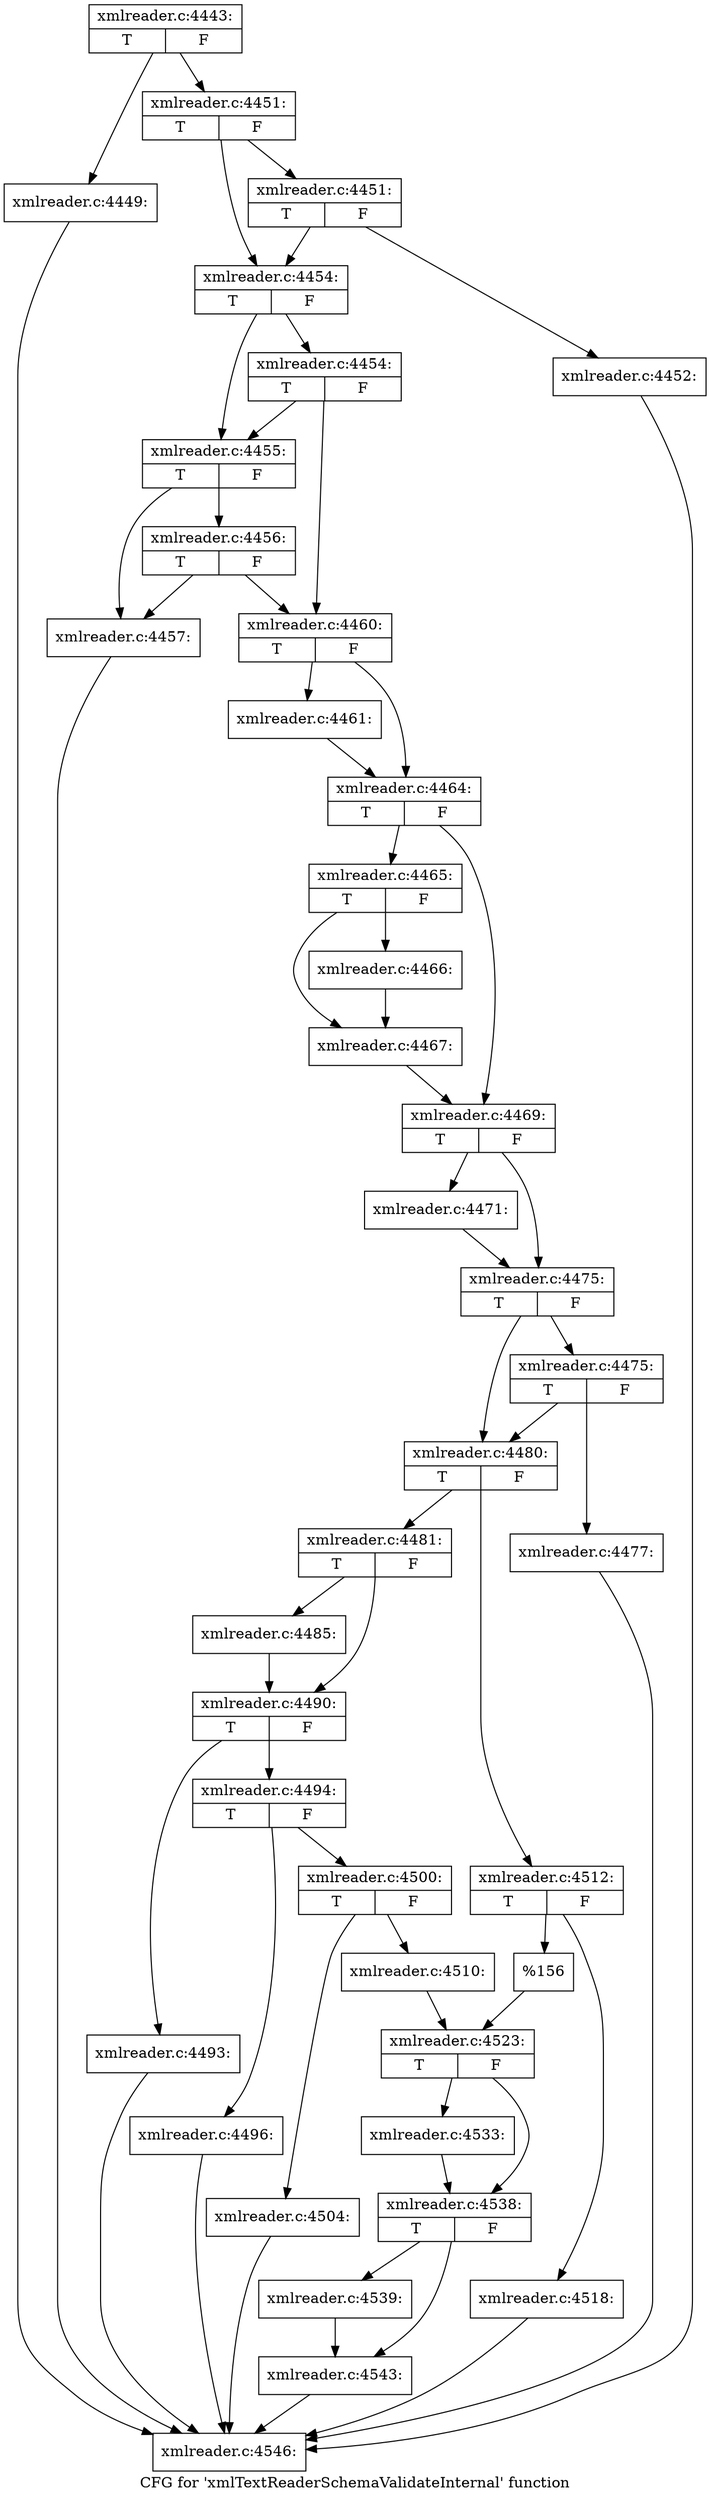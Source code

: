 digraph "CFG for 'xmlTextReaderSchemaValidateInternal' function" {
	label="CFG for 'xmlTextReaderSchemaValidateInternal' function";

	Node0x4a28840 [shape=record,label="{xmlreader.c:4443:|{<s0>T|<s1>F}}"];
	Node0x4a28840 -> Node0x4a31240;
	Node0x4a28840 -> Node0x4a31290;
	Node0x4a31240 [shape=record,label="{xmlreader.c:4449:}"];
	Node0x4a31240 -> Node0x4a30340;
	Node0x4a31290 [shape=record,label="{xmlreader.c:4451:|{<s0>T|<s1>F}}"];
	Node0x4a31290 -> Node0x4a317f0;
	Node0x4a31290 -> Node0x4a317a0;
	Node0x4a317f0 [shape=record,label="{xmlreader.c:4451:|{<s0>T|<s1>F}}"];
	Node0x4a317f0 -> Node0x4a31750;
	Node0x4a317f0 -> Node0x4a317a0;
	Node0x4a31750 [shape=record,label="{xmlreader.c:4452:}"];
	Node0x4a31750 -> Node0x4a30340;
	Node0x4a317a0 [shape=record,label="{xmlreader.c:4454:|{<s0>T|<s1>F}}"];
	Node0x4a317a0 -> Node0x4a31fb0;
	Node0x4a317a0 -> Node0x4a32030;
	Node0x4a32030 [shape=record,label="{xmlreader.c:4454:|{<s0>T|<s1>F}}"];
	Node0x4a32030 -> Node0x4a31fb0;
	Node0x4a32030 -> Node0x4a31f60;
	Node0x4a31fb0 [shape=record,label="{xmlreader.c:4455:|{<s0>T|<s1>F}}"];
	Node0x4a31fb0 -> Node0x4a31f10;
	Node0x4a31fb0 -> Node0x4a32540;
	Node0x4a32540 [shape=record,label="{xmlreader.c:4456:|{<s0>T|<s1>F}}"];
	Node0x4a32540 -> Node0x4a31f10;
	Node0x4a32540 -> Node0x4a31f60;
	Node0x4a31f10 [shape=record,label="{xmlreader.c:4457:}"];
	Node0x4a31f10 -> Node0x4a30340;
	Node0x4a31f60 [shape=record,label="{xmlreader.c:4460:|{<s0>T|<s1>F}}"];
	Node0x4a31f60 -> Node0x4a32e30;
	Node0x4a31f60 -> Node0x4a32e80;
	Node0x4a32e30 [shape=record,label="{xmlreader.c:4461:}"];
	Node0x4a32e30 -> Node0x4a32e80;
	Node0x4a32e80 [shape=record,label="{xmlreader.c:4464:|{<s0>T|<s1>F}}"];
	Node0x4a32e80 -> Node0x4a338c0;
	Node0x4a32e80 -> Node0x4a33910;
	Node0x4a338c0 [shape=record,label="{xmlreader.c:4465:|{<s0>T|<s1>F}}"];
	Node0x4a338c0 -> Node0x4a33e50;
	Node0x4a338c0 -> Node0x4a33e00;
	Node0x4a33e00 [shape=record,label="{xmlreader.c:4466:}"];
	Node0x4a33e00 -> Node0x4a33e50;
	Node0x4a33e50 [shape=record,label="{xmlreader.c:4467:}"];
	Node0x4a33e50 -> Node0x4a33910;
	Node0x4a33910 [shape=record,label="{xmlreader.c:4469:|{<s0>T|<s1>F}}"];
	Node0x4a33910 -> Node0x4a34a30;
	Node0x4a33910 -> Node0x4a34a80;
	Node0x4a34a30 [shape=record,label="{xmlreader.c:4471:}"];
	Node0x4a34a30 -> Node0x4a34a80;
	Node0x4a34a80 [shape=record,label="{xmlreader.c:4475:|{<s0>T|<s1>F}}"];
	Node0x4a34a80 -> Node0x4a35560;
	Node0x4a34a80 -> Node0x4a35510;
	Node0x4a35560 [shape=record,label="{xmlreader.c:4475:|{<s0>T|<s1>F}}"];
	Node0x4a35560 -> Node0x4a354c0;
	Node0x4a35560 -> Node0x4a35510;
	Node0x4a354c0 [shape=record,label="{xmlreader.c:4477:}"];
	Node0x4a354c0 -> Node0x4a30340;
	Node0x4a35510 [shape=record,label="{xmlreader.c:4480:|{<s0>T|<s1>F}}"];
	Node0x4a35510 -> Node0x4a35d20;
	Node0x4a35510 -> Node0x4a35dc0;
	Node0x4a35d20 [shape=record,label="{xmlreader.c:4481:|{<s0>T|<s1>F}}"];
	Node0x4a35d20 -> Node0x4a37710;
	Node0x4a35d20 -> Node0x4a37aa0;
	Node0x4a37710 [shape=record,label="{xmlreader.c:4485:}"];
	Node0x4a37710 -> Node0x4a37aa0;
	Node0x4a37aa0 [shape=record,label="{xmlreader.c:4490:|{<s0>T|<s1>F}}"];
	Node0x4a37aa0 -> Node0x4a38010;
	Node0x4a37aa0 -> Node0x4a38c10;
	Node0x4a38010 [shape=record,label="{xmlreader.c:4493:}"];
	Node0x4a38010 -> Node0x4a30340;
	Node0x4a38c10 [shape=record,label="{xmlreader.c:4494:|{<s0>T|<s1>F}}"];
	Node0x4a38c10 -> Node0x4a39380;
	Node0x4a38c10 -> Node0x4a393d0;
	Node0x4a39380 [shape=record,label="{xmlreader.c:4496:}"];
	Node0x4a39380 -> Node0x4a30340;
	Node0x4a393d0 [shape=record,label="{xmlreader.c:4500:|{<s0>T|<s1>F}}"];
	Node0x4a393d0 -> Node0x4a3a970;
	Node0x4a393d0 -> Node0x4a3a9c0;
	Node0x4a3a970 [shape=record,label="{xmlreader.c:4504:}"];
	Node0x4a3a970 -> Node0x4a30340;
	Node0x4a3a9c0 [shape=record,label="{xmlreader.c:4510:}"];
	Node0x4a3a9c0 -> Node0x4a35d70;
	Node0x4a35dc0 [shape=record,label="{xmlreader.c:4512:|{<s0>T|<s1>F}}"];
	Node0x4a35dc0 -> Node0x4a3c9f0;
	Node0x4a35dc0 -> Node0x4a3ca40;
	Node0x4a3c9f0 [shape=record,label="{xmlreader.c:4518:}"];
	Node0x4a3c9f0 -> Node0x4a30340;
	Node0x4a3ca40 [shape=record,label="{%156}"];
	Node0x4a3ca40 -> Node0x4a35d70;
	Node0x4a35d70 [shape=record,label="{xmlreader.c:4523:|{<s0>T|<s1>F}}"];
	Node0x4a35d70 -> Node0x4a3da70;
	Node0x4a35d70 -> Node0x4a3dac0;
	Node0x4a3da70 [shape=record,label="{xmlreader.c:4533:}"];
	Node0x4a3da70 -> Node0x4a3dac0;
	Node0x4a3dac0 [shape=record,label="{xmlreader.c:4538:|{<s0>T|<s1>F}}"];
	Node0x4a3dac0 -> Node0x4a3e350;
	Node0x4a3dac0 -> Node0x4a3e3a0;
	Node0x4a3e350 [shape=record,label="{xmlreader.c:4539:}"];
	Node0x4a3e350 -> Node0x4a3e3a0;
	Node0x4a3e3a0 [shape=record,label="{xmlreader.c:4543:}"];
	Node0x4a3e3a0 -> Node0x4a30340;
	Node0x4a30340 [shape=record,label="{xmlreader.c:4546:}"];
}
